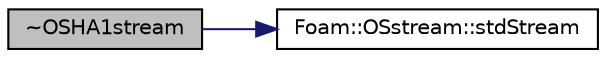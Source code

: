 digraph "~OSHA1stream"
{
  bgcolor="transparent";
  edge [fontname="Helvetica",fontsize="10",labelfontname="Helvetica",labelfontsize="10"];
  node [fontname="Helvetica",fontsize="10",shape=record];
  rankdir="LR";
  Node1 [label="~OSHA1stream",height=0.2,width=0.4,color="black", fillcolor="grey75", style="filled", fontcolor="black"];
  Node1 -> Node2 [color="midnightblue",fontsize="10",style="solid",fontname="Helvetica"];
  Node2 [label="Foam::OSstream::stdStream",height=0.2,width=0.4,color="black",URL="$a01735.html#a54d3f1bc6b6beef93ef6b2527f0b0534",tooltip="Access to underlying std::ostream. "];
}
